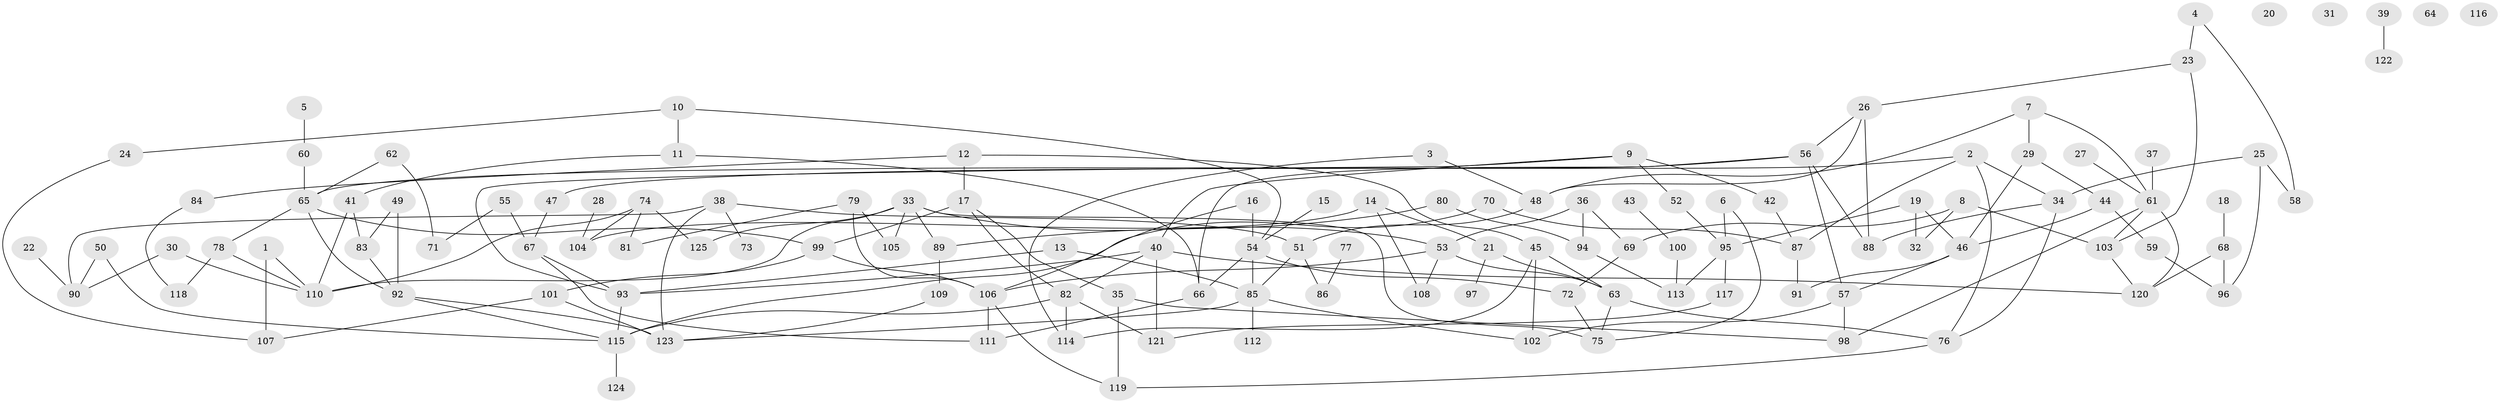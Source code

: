 // Generated by graph-tools (version 1.1) at 2025/00/03/09/25 03:00:43]
// undirected, 125 vertices, 182 edges
graph export_dot {
graph [start="1"]
  node [color=gray90,style=filled];
  1;
  2;
  3;
  4;
  5;
  6;
  7;
  8;
  9;
  10;
  11;
  12;
  13;
  14;
  15;
  16;
  17;
  18;
  19;
  20;
  21;
  22;
  23;
  24;
  25;
  26;
  27;
  28;
  29;
  30;
  31;
  32;
  33;
  34;
  35;
  36;
  37;
  38;
  39;
  40;
  41;
  42;
  43;
  44;
  45;
  46;
  47;
  48;
  49;
  50;
  51;
  52;
  53;
  54;
  55;
  56;
  57;
  58;
  59;
  60;
  61;
  62;
  63;
  64;
  65;
  66;
  67;
  68;
  69;
  70;
  71;
  72;
  73;
  74;
  75;
  76;
  77;
  78;
  79;
  80;
  81;
  82;
  83;
  84;
  85;
  86;
  87;
  88;
  89;
  90;
  91;
  92;
  93;
  94;
  95;
  96;
  97;
  98;
  99;
  100;
  101;
  102;
  103;
  104;
  105;
  106;
  107;
  108;
  109;
  110;
  111;
  112;
  113;
  114;
  115;
  116;
  117;
  118;
  119;
  120;
  121;
  122;
  123;
  124;
  125;
  1 -- 107;
  1 -- 110;
  2 -- 34;
  2 -- 47;
  2 -- 76;
  2 -- 87;
  3 -- 48;
  3 -- 114;
  4 -- 23;
  4 -- 58;
  5 -- 60;
  6 -- 75;
  6 -- 95;
  7 -- 29;
  7 -- 48;
  7 -- 61;
  8 -- 32;
  8 -- 69;
  8 -- 103;
  9 -- 40;
  9 -- 42;
  9 -- 52;
  9 -- 93;
  10 -- 11;
  10 -- 24;
  10 -- 54;
  11 -- 41;
  11 -- 66;
  12 -- 17;
  12 -- 45;
  12 -- 84;
  13 -- 85;
  13 -- 93;
  14 -- 21;
  14 -- 104;
  14 -- 108;
  15 -- 54;
  16 -- 54;
  16 -- 106;
  17 -- 35;
  17 -- 82;
  17 -- 99;
  18 -- 68;
  19 -- 32;
  19 -- 46;
  19 -- 95;
  21 -- 63;
  21 -- 97;
  22 -- 90;
  23 -- 26;
  23 -- 103;
  24 -- 107;
  25 -- 34;
  25 -- 58;
  25 -- 96;
  26 -- 48;
  26 -- 56;
  26 -- 88;
  27 -- 61;
  28 -- 104;
  29 -- 44;
  29 -- 46;
  30 -- 90;
  30 -- 110;
  33 -- 53;
  33 -- 75;
  33 -- 89;
  33 -- 105;
  33 -- 110;
  33 -- 125;
  34 -- 76;
  34 -- 88;
  35 -- 98;
  35 -- 119;
  36 -- 53;
  36 -- 69;
  36 -- 94;
  37 -- 61;
  38 -- 51;
  38 -- 73;
  38 -- 90;
  38 -- 123;
  39 -- 122;
  40 -- 82;
  40 -- 93;
  40 -- 120;
  40 -- 121;
  41 -- 83;
  41 -- 110;
  42 -- 87;
  43 -- 100;
  44 -- 46;
  44 -- 59;
  45 -- 63;
  45 -- 102;
  45 -- 114;
  46 -- 57;
  46 -- 91;
  47 -- 67;
  48 -- 51;
  49 -- 83;
  49 -- 92;
  50 -- 90;
  50 -- 115;
  51 -- 85;
  51 -- 86;
  52 -- 95;
  53 -- 63;
  53 -- 106;
  53 -- 108;
  54 -- 66;
  54 -- 72;
  54 -- 85;
  55 -- 67;
  55 -- 71;
  56 -- 57;
  56 -- 65;
  56 -- 66;
  56 -- 88;
  57 -- 98;
  57 -- 102;
  59 -- 96;
  60 -- 65;
  61 -- 98;
  61 -- 103;
  61 -- 120;
  62 -- 65;
  62 -- 71;
  63 -- 75;
  63 -- 76;
  65 -- 78;
  65 -- 92;
  65 -- 99;
  66 -- 111;
  67 -- 93;
  67 -- 111;
  68 -- 96;
  68 -- 120;
  69 -- 72;
  70 -- 87;
  70 -- 115;
  72 -- 75;
  74 -- 81;
  74 -- 104;
  74 -- 110;
  74 -- 125;
  76 -- 119;
  77 -- 86;
  78 -- 110;
  78 -- 118;
  79 -- 81;
  79 -- 105;
  79 -- 106;
  80 -- 89;
  80 -- 94;
  82 -- 114;
  82 -- 115;
  82 -- 121;
  83 -- 92;
  84 -- 118;
  85 -- 102;
  85 -- 112;
  85 -- 123;
  87 -- 91;
  89 -- 109;
  92 -- 115;
  92 -- 123;
  93 -- 115;
  94 -- 113;
  95 -- 113;
  95 -- 117;
  99 -- 101;
  99 -- 106;
  100 -- 113;
  101 -- 107;
  101 -- 123;
  103 -- 120;
  106 -- 111;
  106 -- 119;
  109 -- 123;
  115 -- 124;
  117 -- 121;
}

